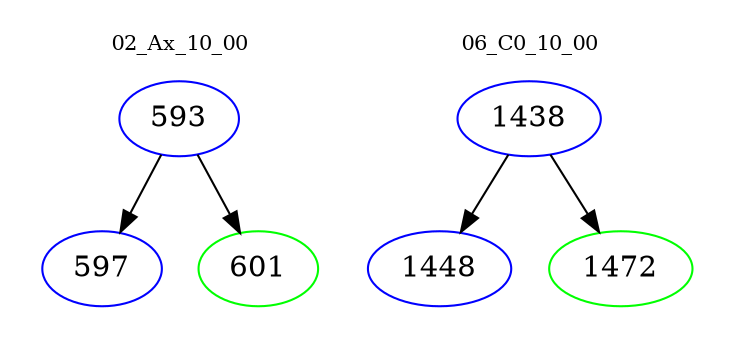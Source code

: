 digraph{
subgraph cluster_0 {
color = white
label = "02_Ax_10_00";
fontsize=10;
T0_593 [label="593", color="blue"]
T0_593 -> T0_597 [color="black"]
T0_597 [label="597", color="blue"]
T0_593 -> T0_601 [color="black"]
T0_601 [label="601", color="green"]
}
subgraph cluster_1 {
color = white
label = "06_C0_10_00";
fontsize=10;
T1_1438 [label="1438", color="blue"]
T1_1438 -> T1_1448 [color="black"]
T1_1448 [label="1448", color="blue"]
T1_1438 -> T1_1472 [color="black"]
T1_1472 [label="1472", color="green"]
}
}
